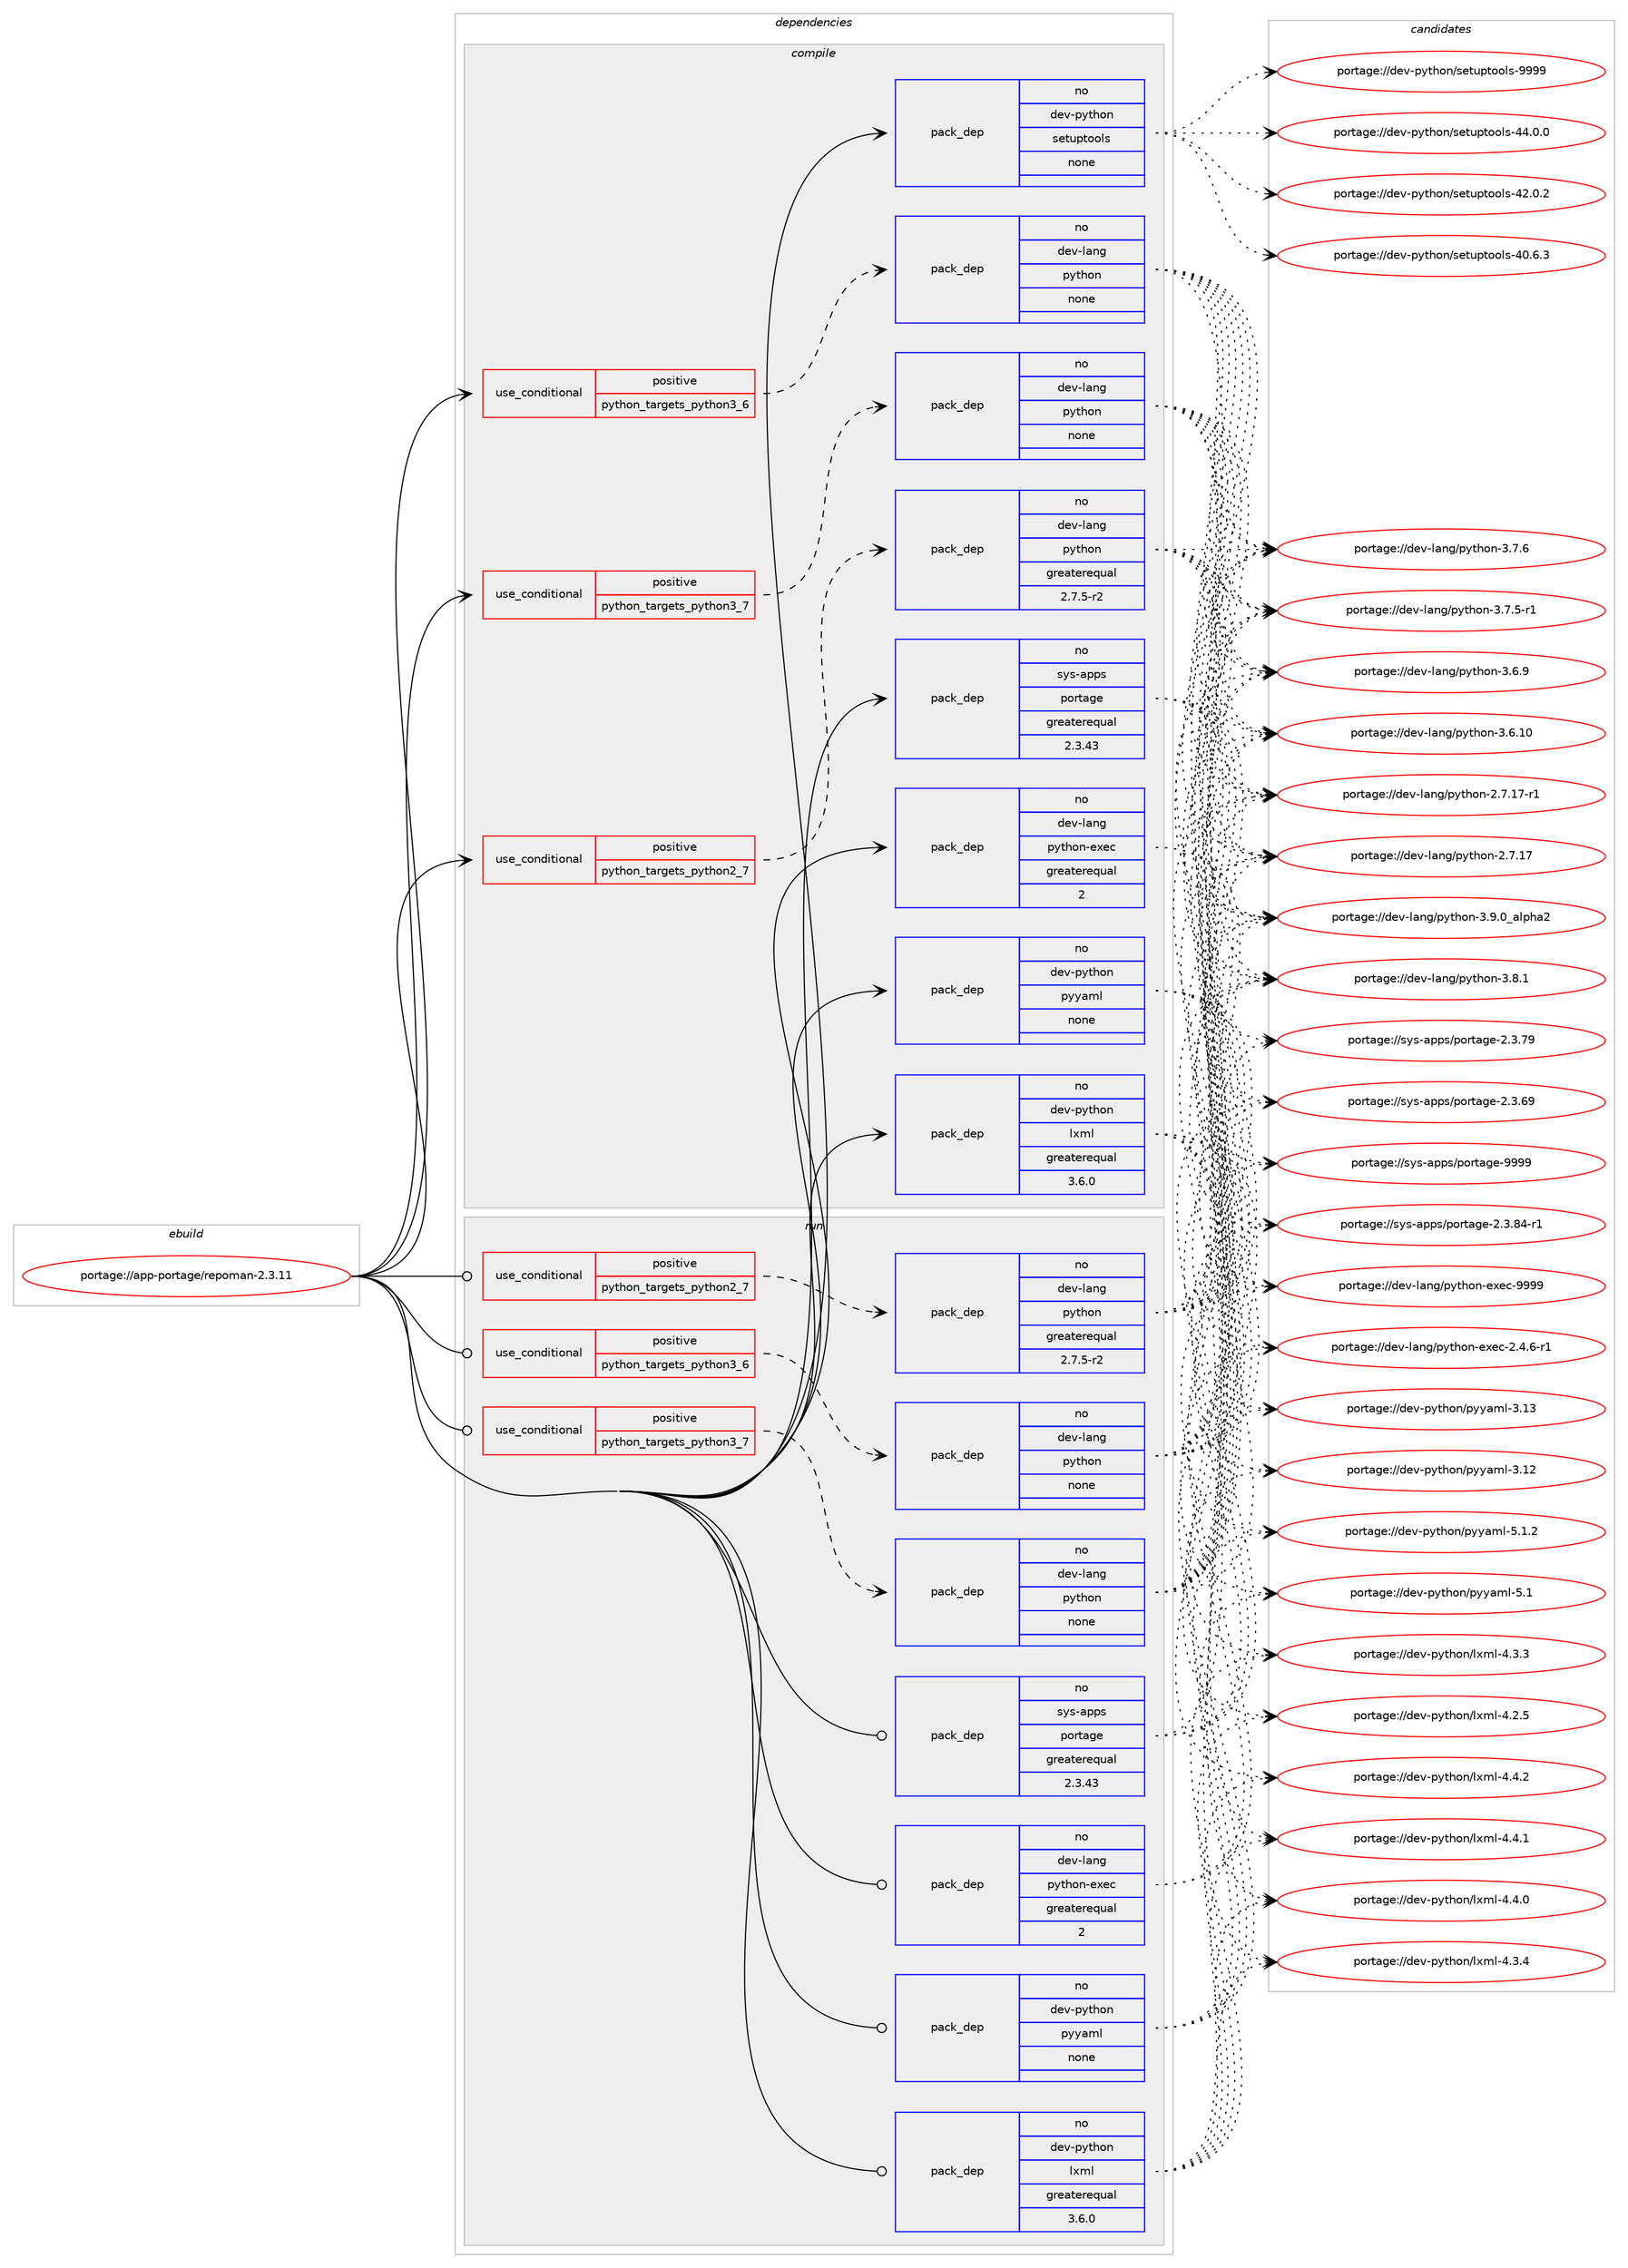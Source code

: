 digraph prolog {

# *************
# Graph options
# *************

newrank=true;
concentrate=true;
compound=true;
graph [rankdir=LR,fontname=Helvetica,fontsize=10,ranksep=1.5];#, ranksep=2.5, nodesep=0.2];
edge  [arrowhead=vee];
node  [fontname=Helvetica,fontsize=10];

# **********
# The ebuild
# **********

subgraph cluster_leftcol {
color=gray;
label=<<i>ebuild</i>>;
id [label="portage://app-portage/repoman-2.3.11", color=red, width=4, href="../app-portage/repoman-2.3.11.svg"];
}

# ****************
# The dependencies
# ****************

subgraph cluster_midcol {
color=gray;
label=<<i>dependencies</i>>;
subgraph cluster_compile {
fillcolor="#eeeeee";
style=filled;
label=<<i>compile</i>>;
subgraph cond140968 {
dependency600911 [label=<<TABLE BORDER="0" CELLBORDER="1" CELLSPACING="0" CELLPADDING="4"><TR><TD ROWSPAN="3" CELLPADDING="10">use_conditional</TD></TR><TR><TD>positive</TD></TR><TR><TD>python_targets_python2_7</TD></TR></TABLE>>, shape=none, color=red];
subgraph pack451925 {
dependency600912 [label=<<TABLE BORDER="0" CELLBORDER="1" CELLSPACING="0" CELLPADDING="4" WIDTH="220"><TR><TD ROWSPAN="6" CELLPADDING="30">pack_dep</TD></TR><TR><TD WIDTH="110">no</TD></TR><TR><TD>dev-lang</TD></TR><TR><TD>python</TD></TR><TR><TD>greaterequal</TD></TR><TR><TD>2.7.5-r2</TD></TR></TABLE>>, shape=none, color=blue];
}
dependency600911:e -> dependency600912:w [weight=20,style="dashed",arrowhead="vee"];
}
id:e -> dependency600911:w [weight=20,style="solid",arrowhead="vee"];
subgraph cond140969 {
dependency600913 [label=<<TABLE BORDER="0" CELLBORDER="1" CELLSPACING="0" CELLPADDING="4"><TR><TD ROWSPAN="3" CELLPADDING="10">use_conditional</TD></TR><TR><TD>positive</TD></TR><TR><TD>python_targets_python3_6</TD></TR></TABLE>>, shape=none, color=red];
subgraph pack451926 {
dependency600914 [label=<<TABLE BORDER="0" CELLBORDER="1" CELLSPACING="0" CELLPADDING="4" WIDTH="220"><TR><TD ROWSPAN="6" CELLPADDING="30">pack_dep</TD></TR><TR><TD WIDTH="110">no</TD></TR><TR><TD>dev-lang</TD></TR><TR><TD>python</TD></TR><TR><TD>none</TD></TR><TR><TD></TD></TR></TABLE>>, shape=none, color=blue];
}
dependency600913:e -> dependency600914:w [weight=20,style="dashed",arrowhead="vee"];
}
id:e -> dependency600913:w [weight=20,style="solid",arrowhead="vee"];
subgraph cond140970 {
dependency600915 [label=<<TABLE BORDER="0" CELLBORDER="1" CELLSPACING="0" CELLPADDING="4"><TR><TD ROWSPAN="3" CELLPADDING="10">use_conditional</TD></TR><TR><TD>positive</TD></TR><TR><TD>python_targets_python3_7</TD></TR></TABLE>>, shape=none, color=red];
subgraph pack451927 {
dependency600916 [label=<<TABLE BORDER="0" CELLBORDER="1" CELLSPACING="0" CELLPADDING="4" WIDTH="220"><TR><TD ROWSPAN="6" CELLPADDING="30">pack_dep</TD></TR><TR><TD WIDTH="110">no</TD></TR><TR><TD>dev-lang</TD></TR><TR><TD>python</TD></TR><TR><TD>none</TD></TR><TR><TD></TD></TR></TABLE>>, shape=none, color=blue];
}
dependency600915:e -> dependency600916:w [weight=20,style="dashed",arrowhead="vee"];
}
id:e -> dependency600915:w [weight=20,style="solid",arrowhead="vee"];
subgraph pack451928 {
dependency600917 [label=<<TABLE BORDER="0" CELLBORDER="1" CELLSPACING="0" CELLPADDING="4" WIDTH="220"><TR><TD ROWSPAN="6" CELLPADDING="30">pack_dep</TD></TR><TR><TD WIDTH="110">no</TD></TR><TR><TD>dev-lang</TD></TR><TR><TD>python-exec</TD></TR><TR><TD>greaterequal</TD></TR><TR><TD>2</TD></TR></TABLE>>, shape=none, color=blue];
}
id:e -> dependency600917:w [weight=20,style="solid",arrowhead="vee"];
subgraph pack451929 {
dependency600918 [label=<<TABLE BORDER="0" CELLBORDER="1" CELLSPACING="0" CELLPADDING="4" WIDTH="220"><TR><TD ROWSPAN="6" CELLPADDING="30">pack_dep</TD></TR><TR><TD WIDTH="110">no</TD></TR><TR><TD>dev-python</TD></TR><TR><TD>lxml</TD></TR><TR><TD>greaterequal</TD></TR><TR><TD>3.6.0</TD></TR></TABLE>>, shape=none, color=blue];
}
id:e -> dependency600918:w [weight=20,style="solid",arrowhead="vee"];
subgraph pack451930 {
dependency600919 [label=<<TABLE BORDER="0" CELLBORDER="1" CELLSPACING="0" CELLPADDING="4" WIDTH="220"><TR><TD ROWSPAN="6" CELLPADDING="30">pack_dep</TD></TR><TR><TD WIDTH="110">no</TD></TR><TR><TD>dev-python</TD></TR><TR><TD>pyyaml</TD></TR><TR><TD>none</TD></TR><TR><TD></TD></TR></TABLE>>, shape=none, color=blue];
}
id:e -> dependency600919:w [weight=20,style="solid",arrowhead="vee"];
subgraph pack451931 {
dependency600920 [label=<<TABLE BORDER="0" CELLBORDER="1" CELLSPACING="0" CELLPADDING="4" WIDTH="220"><TR><TD ROWSPAN="6" CELLPADDING="30">pack_dep</TD></TR><TR><TD WIDTH="110">no</TD></TR><TR><TD>dev-python</TD></TR><TR><TD>setuptools</TD></TR><TR><TD>none</TD></TR><TR><TD></TD></TR></TABLE>>, shape=none, color=blue];
}
id:e -> dependency600920:w [weight=20,style="solid",arrowhead="vee"];
subgraph pack451932 {
dependency600921 [label=<<TABLE BORDER="0" CELLBORDER="1" CELLSPACING="0" CELLPADDING="4" WIDTH="220"><TR><TD ROWSPAN="6" CELLPADDING="30">pack_dep</TD></TR><TR><TD WIDTH="110">no</TD></TR><TR><TD>sys-apps</TD></TR><TR><TD>portage</TD></TR><TR><TD>greaterequal</TD></TR><TR><TD>2.3.43</TD></TR></TABLE>>, shape=none, color=blue];
}
id:e -> dependency600921:w [weight=20,style="solid",arrowhead="vee"];
}
subgraph cluster_compileandrun {
fillcolor="#eeeeee";
style=filled;
label=<<i>compile and run</i>>;
}
subgraph cluster_run {
fillcolor="#eeeeee";
style=filled;
label=<<i>run</i>>;
subgraph cond140971 {
dependency600922 [label=<<TABLE BORDER="0" CELLBORDER="1" CELLSPACING="0" CELLPADDING="4"><TR><TD ROWSPAN="3" CELLPADDING="10">use_conditional</TD></TR><TR><TD>positive</TD></TR><TR><TD>python_targets_python2_7</TD></TR></TABLE>>, shape=none, color=red];
subgraph pack451933 {
dependency600923 [label=<<TABLE BORDER="0" CELLBORDER="1" CELLSPACING="0" CELLPADDING="4" WIDTH="220"><TR><TD ROWSPAN="6" CELLPADDING="30">pack_dep</TD></TR><TR><TD WIDTH="110">no</TD></TR><TR><TD>dev-lang</TD></TR><TR><TD>python</TD></TR><TR><TD>greaterequal</TD></TR><TR><TD>2.7.5-r2</TD></TR></TABLE>>, shape=none, color=blue];
}
dependency600922:e -> dependency600923:w [weight=20,style="dashed",arrowhead="vee"];
}
id:e -> dependency600922:w [weight=20,style="solid",arrowhead="odot"];
subgraph cond140972 {
dependency600924 [label=<<TABLE BORDER="0" CELLBORDER="1" CELLSPACING="0" CELLPADDING="4"><TR><TD ROWSPAN="3" CELLPADDING="10">use_conditional</TD></TR><TR><TD>positive</TD></TR><TR><TD>python_targets_python3_6</TD></TR></TABLE>>, shape=none, color=red];
subgraph pack451934 {
dependency600925 [label=<<TABLE BORDER="0" CELLBORDER="1" CELLSPACING="0" CELLPADDING="4" WIDTH="220"><TR><TD ROWSPAN="6" CELLPADDING="30">pack_dep</TD></TR><TR><TD WIDTH="110">no</TD></TR><TR><TD>dev-lang</TD></TR><TR><TD>python</TD></TR><TR><TD>none</TD></TR><TR><TD></TD></TR></TABLE>>, shape=none, color=blue];
}
dependency600924:e -> dependency600925:w [weight=20,style="dashed",arrowhead="vee"];
}
id:e -> dependency600924:w [weight=20,style="solid",arrowhead="odot"];
subgraph cond140973 {
dependency600926 [label=<<TABLE BORDER="0" CELLBORDER="1" CELLSPACING="0" CELLPADDING="4"><TR><TD ROWSPAN="3" CELLPADDING="10">use_conditional</TD></TR><TR><TD>positive</TD></TR><TR><TD>python_targets_python3_7</TD></TR></TABLE>>, shape=none, color=red];
subgraph pack451935 {
dependency600927 [label=<<TABLE BORDER="0" CELLBORDER="1" CELLSPACING="0" CELLPADDING="4" WIDTH="220"><TR><TD ROWSPAN="6" CELLPADDING="30">pack_dep</TD></TR><TR><TD WIDTH="110">no</TD></TR><TR><TD>dev-lang</TD></TR><TR><TD>python</TD></TR><TR><TD>none</TD></TR><TR><TD></TD></TR></TABLE>>, shape=none, color=blue];
}
dependency600926:e -> dependency600927:w [weight=20,style="dashed",arrowhead="vee"];
}
id:e -> dependency600926:w [weight=20,style="solid",arrowhead="odot"];
subgraph pack451936 {
dependency600928 [label=<<TABLE BORDER="0" CELLBORDER="1" CELLSPACING="0" CELLPADDING="4" WIDTH="220"><TR><TD ROWSPAN="6" CELLPADDING="30">pack_dep</TD></TR><TR><TD WIDTH="110">no</TD></TR><TR><TD>dev-lang</TD></TR><TR><TD>python-exec</TD></TR><TR><TD>greaterequal</TD></TR><TR><TD>2</TD></TR></TABLE>>, shape=none, color=blue];
}
id:e -> dependency600928:w [weight=20,style="solid",arrowhead="odot"];
subgraph pack451937 {
dependency600929 [label=<<TABLE BORDER="0" CELLBORDER="1" CELLSPACING="0" CELLPADDING="4" WIDTH="220"><TR><TD ROWSPAN="6" CELLPADDING="30">pack_dep</TD></TR><TR><TD WIDTH="110">no</TD></TR><TR><TD>dev-python</TD></TR><TR><TD>lxml</TD></TR><TR><TD>greaterequal</TD></TR><TR><TD>3.6.0</TD></TR></TABLE>>, shape=none, color=blue];
}
id:e -> dependency600929:w [weight=20,style="solid",arrowhead="odot"];
subgraph pack451938 {
dependency600930 [label=<<TABLE BORDER="0" CELLBORDER="1" CELLSPACING="0" CELLPADDING="4" WIDTH="220"><TR><TD ROWSPAN="6" CELLPADDING="30">pack_dep</TD></TR><TR><TD WIDTH="110">no</TD></TR><TR><TD>dev-python</TD></TR><TR><TD>pyyaml</TD></TR><TR><TD>none</TD></TR><TR><TD></TD></TR></TABLE>>, shape=none, color=blue];
}
id:e -> dependency600930:w [weight=20,style="solid",arrowhead="odot"];
subgraph pack451939 {
dependency600931 [label=<<TABLE BORDER="0" CELLBORDER="1" CELLSPACING="0" CELLPADDING="4" WIDTH="220"><TR><TD ROWSPAN="6" CELLPADDING="30">pack_dep</TD></TR><TR><TD WIDTH="110">no</TD></TR><TR><TD>sys-apps</TD></TR><TR><TD>portage</TD></TR><TR><TD>greaterequal</TD></TR><TR><TD>2.3.43</TD></TR></TABLE>>, shape=none, color=blue];
}
id:e -> dependency600931:w [weight=20,style="solid",arrowhead="odot"];
}
}

# **************
# The candidates
# **************

subgraph cluster_choices {
rank=same;
color=gray;
label=<<i>candidates</i>>;

subgraph choice451925 {
color=black;
nodesep=1;
choice10010111845108971101034711212111610411111045514657464895971081121049750 [label="portage://dev-lang/python-3.9.0_alpha2", color=red, width=4,href="../dev-lang/python-3.9.0_alpha2.svg"];
choice100101118451089711010347112121116104111110455146564649 [label="portage://dev-lang/python-3.8.1", color=red, width=4,href="../dev-lang/python-3.8.1.svg"];
choice100101118451089711010347112121116104111110455146554654 [label="portage://dev-lang/python-3.7.6", color=red, width=4,href="../dev-lang/python-3.7.6.svg"];
choice1001011184510897110103471121211161041111104551465546534511449 [label="portage://dev-lang/python-3.7.5-r1", color=red, width=4,href="../dev-lang/python-3.7.5-r1.svg"];
choice100101118451089711010347112121116104111110455146544657 [label="portage://dev-lang/python-3.6.9", color=red, width=4,href="../dev-lang/python-3.6.9.svg"];
choice10010111845108971101034711212111610411111045514654464948 [label="portage://dev-lang/python-3.6.10", color=red, width=4,href="../dev-lang/python-3.6.10.svg"];
choice100101118451089711010347112121116104111110455046554649554511449 [label="portage://dev-lang/python-2.7.17-r1", color=red, width=4,href="../dev-lang/python-2.7.17-r1.svg"];
choice10010111845108971101034711212111610411111045504655464955 [label="portage://dev-lang/python-2.7.17", color=red, width=4,href="../dev-lang/python-2.7.17.svg"];
dependency600912:e -> choice10010111845108971101034711212111610411111045514657464895971081121049750:w [style=dotted,weight="100"];
dependency600912:e -> choice100101118451089711010347112121116104111110455146564649:w [style=dotted,weight="100"];
dependency600912:e -> choice100101118451089711010347112121116104111110455146554654:w [style=dotted,weight="100"];
dependency600912:e -> choice1001011184510897110103471121211161041111104551465546534511449:w [style=dotted,weight="100"];
dependency600912:e -> choice100101118451089711010347112121116104111110455146544657:w [style=dotted,weight="100"];
dependency600912:e -> choice10010111845108971101034711212111610411111045514654464948:w [style=dotted,weight="100"];
dependency600912:e -> choice100101118451089711010347112121116104111110455046554649554511449:w [style=dotted,weight="100"];
dependency600912:e -> choice10010111845108971101034711212111610411111045504655464955:w [style=dotted,weight="100"];
}
subgraph choice451926 {
color=black;
nodesep=1;
choice10010111845108971101034711212111610411111045514657464895971081121049750 [label="portage://dev-lang/python-3.9.0_alpha2", color=red, width=4,href="../dev-lang/python-3.9.0_alpha2.svg"];
choice100101118451089711010347112121116104111110455146564649 [label="portage://dev-lang/python-3.8.1", color=red, width=4,href="../dev-lang/python-3.8.1.svg"];
choice100101118451089711010347112121116104111110455146554654 [label="portage://dev-lang/python-3.7.6", color=red, width=4,href="../dev-lang/python-3.7.6.svg"];
choice1001011184510897110103471121211161041111104551465546534511449 [label="portage://dev-lang/python-3.7.5-r1", color=red, width=4,href="../dev-lang/python-3.7.5-r1.svg"];
choice100101118451089711010347112121116104111110455146544657 [label="portage://dev-lang/python-3.6.9", color=red, width=4,href="../dev-lang/python-3.6.9.svg"];
choice10010111845108971101034711212111610411111045514654464948 [label="portage://dev-lang/python-3.6.10", color=red, width=4,href="../dev-lang/python-3.6.10.svg"];
choice100101118451089711010347112121116104111110455046554649554511449 [label="portage://dev-lang/python-2.7.17-r1", color=red, width=4,href="../dev-lang/python-2.7.17-r1.svg"];
choice10010111845108971101034711212111610411111045504655464955 [label="portage://dev-lang/python-2.7.17", color=red, width=4,href="../dev-lang/python-2.7.17.svg"];
dependency600914:e -> choice10010111845108971101034711212111610411111045514657464895971081121049750:w [style=dotted,weight="100"];
dependency600914:e -> choice100101118451089711010347112121116104111110455146564649:w [style=dotted,weight="100"];
dependency600914:e -> choice100101118451089711010347112121116104111110455146554654:w [style=dotted,weight="100"];
dependency600914:e -> choice1001011184510897110103471121211161041111104551465546534511449:w [style=dotted,weight="100"];
dependency600914:e -> choice100101118451089711010347112121116104111110455146544657:w [style=dotted,weight="100"];
dependency600914:e -> choice10010111845108971101034711212111610411111045514654464948:w [style=dotted,weight="100"];
dependency600914:e -> choice100101118451089711010347112121116104111110455046554649554511449:w [style=dotted,weight="100"];
dependency600914:e -> choice10010111845108971101034711212111610411111045504655464955:w [style=dotted,weight="100"];
}
subgraph choice451927 {
color=black;
nodesep=1;
choice10010111845108971101034711212111610411111045514657464895971081121049750 [label="portage://dev-lang/python-3.9.0_alpha2", color=red, width=4,href="../dev-lang/python-3.9.0_alpha2.svg"];
choice100101118451089711010347112121116104111110455146564649 [label="portage://dev-lang/python-3.8.1", color=red, width=4,href="../dev-lang/python-3.8.1.svg"];
choice100101118451089711010347112121116104111110455146554654 [label="portage://dev-lang/python-3.7.6", color=red, width=4,href="../dev-lang/python-3.7.6.svg"];
choice1001011184510897110103471121211161041111104551465546534511449 [label="portage://dev-lang/python-3.7.5-r1", color=red, width=4,href="../dev-lang/python-3.7.5-r1.svg"];
choice100101118451089711010347112121116104111110455146544657 [label="portage://dev-lang/python-3.6.9", color=red, width=4,href="../dev-lang/python-3.6.9.svg"];
choice10010111845108971101034711212111610411111045514654464948 [label="portage://dev-lang/python-3.6.10", color=red, width=4,href="../dev-lang/python-3.6.10.svg"];
choice100101118451089711010347112121116104111110455046554649554511449 [label="portage://dev-lang/python-2.7.17-r1", color=red, width=4,href="../dev-lang/python-2.7.17-r1.svg"];
choice10010111845108971101034711212111610411111045504655464955 [label="portage://dev-lang/python-2.7.17", color=red, width=4,href="../dev-lang/python-2.7.17.svg"];
dependency600916:e -> choice10010111845108971101034711212111610411111045514657464895971081121049750:w [style=dotted,weight="100"];
dependency600916:e -> choice100101118451089711010347112121116104111110455146564649:w [style=dotted,weight="100"];
dependency600916:e -> choice100101118451089711010347112121116104111110455146554654:w [style=dotted,weight="100"];
dependency600916:e -> choice1001011184510897110103471121211161041111104551465546534511449:w [style=dotted,weight="100"];
dependency600916:e -> choice100101118451089711010347112121116104111110455146544657:w [style=dotted,weight="100"];
dependency600916:e -> choice10010111845108971101034711212111610411111045514654464948:w [style=dotted,weight="100"];
dependency600916:e -> choice100101118451089711010347112121116104111110455046554649554511449:w [style=dotted,weight="100"];
dependency600916:e -> choice10010111845108971101034711212111610411111045504655464955:w [style=dotted,weight="100"];
}
subgraph choice451928 {
color=black;
nodesep=1;
choice10010111845108971101034711212111610411111045101120101994557575757 [label="portage://dev-lang/python-exec-9999", color=red, width=4,href="../dev-lang/python-exec-9999.svg"];
choice10010111845108971101034711212111610411111045101120101994550465246544511449 [label="portage://dev-lang/python-exec-2.4.6-r1", color=red, width=4,href="../dev-lang/python-exec-2.4.6-r1.svg"];
dependency600917:e -> choice10010111845108971101034711212111610411111045101120101994557575757:w [style=dotted,weight="100"];
dependency600917:e -> choice10010111845108971101034711212111610411111045101120101994550465246544511449:w [style=dotted,weight="100"];
}
subgraph choice451929 {
color=black;
nodesep=1;
choice1001011184511212111610411111047108120109108455246524650 [label="portage://dev-python/lxml-4.4.2", color=red, width=4,href="../dev-python/lxml-4.4.2.svg"];
choice1001011184511212111610411111047108120109108455246524649 [label="portage://dev-python/lxml-4.4.1", color=red, width=4,href="../dev-python/lxml-4.4.1.svg"];
choice1001011184511212111610411111047108120109108455246524648 [label="portage://dev-python/lxml-4.4.0", color=red, width=4,href="../dev-python/lxml-4.4.0.svg"];
choice1001011184511212111610411111047108120109108455246514652 [label="portage://dev-python/lxml-4.3.4", color=red, width=4,href="../dev-python/lxml-4.3.4.svg"];
choice1001011184511212111610411111047108120109108455246514651 [label="portage://dev-python/lxml-4.3.3", color=red, width=4,href="../dev-python/lxml-4.3.3.svg"];
choice1001011184511212111610411111047108120109108455246504653 [label="portage://dev-python/lxml-4.2.5", color=red, width=4,href="../dev-python/lxml-4.2.5.svg"];
dependency600918:e -> choice1001011184511212111610411111047108120109108455246524650:w [style=dotted,weight="100"];
dependency600918:e -> choice1001011184511212111610411111047108120109108455246524649:w [style=dotted,weight="100"];
dependency600918:e -> choice1001011184511212111610411111047108120109108455246524648:w [style=dotted,weight="100"];
dependency600918:e -> choice1001011184511212111610411111047108120109108455246514652:w [style=dotted,weight="100"];
dependency600918:e -> choice1001011184511212111610411111047108120109108455246514651:w [style=dotted,weight="100"];
dependency600918:e -> choice1001011184511212111610411111047108120109108455246504653:w [style=dotted,weight="100"];
}
subgraph choice451930 {
color=black;
nodesep=1;
choice100101118451121211161041111104711212112197109108455346494650 [label="portage://dev-python/pyyaml-5.1.2", color=red, width=4,href="../dev-python/pyyaml-5.1.2.svg"];
choice10010111845112121116104111110471121211219710910845534649 [label="portage://dev-python/pyyaml-5.1", color=red, width=4,href="../dev-python/pyyaml-5.1.svg"];
choice1001011184511212111610411111047112121121971091084551464951 [label="portage://dev-python/pyyaml-3.13", color=red, width=4,href="../dev-python/pyyaml-3.13.svg"];
choice1001011184511212111610411111047112121121971091084551464950 [label="portage://dev-python/pyyaml-3.12", color=red, width=4,href="../dev-python/pyyaml-3.12.svg"];
dependency600919:e -> choice100101118451121211161041111104711212112197109108455346494650:w [style=dotted,weight="100"];
dependency600919:e -> choice10010111845112121116104111110471121211219710910845534649:w [style=dotted,weight="100"];
dependency600919:e -> choice1001011184511212111610411111047112121121971091084551464951:w [style=dotted,weight="100"];
dependency600919:e -> choice1001011184511212111610411111047112121121971091084551464950:w [style=dotted,weight="100"];
}
subgraph choice451931 {
color=black;
nodesep=1;
choice10010111845112121116104111110471151011161171121161111111081154557575757 [label="portage://dev-python/setuptools-9999", color=red, width=4,href="../dev-python/setuptools-9999.svg"];
choice100101118451121211161041111104711510111611711211611111110811545525246484648 [label="portage://dev-python/setuptools-44.0.0", color=red, width=4,href="../dev-python/setuptools-44.0.0.svg"];
choice100101118451121211161041111104711510111611711211611111110811545525046484650 [label="portage://dev-python/setuptools-42.0.2", color=red, width=4,href="../dev-python/setuptools-42.0.2.svg"];
choice100101118451121211161041111104711510111611711211611111110811545524846544651 [label="portage://dev-python/setuptools-40.6.3", color=red, width=4,href="../dev-python/setuptools-40.6.3.svg"];
dependency600920:e -> choice10010111845112121116104111110471151011161171121161111111081154557575757:w [style=dotted,weight="100"];
dependency600920:e -> choice100101118451121211161041111104711510111611711211611111110811545525246484648:w [style=dotted,weight="100"];
dependency600920:e -> choice100101118451121211161041111104711510111611711211611111110811545525046484650:w [style=dotted,weight="100"];
dependency600920:e -> choice100101118451121211161041111104711510111611711211611111110811545524846544651:w [style=dotted,weight="100"];
}
subgraph choice451932 {
color=black;
nodesep=1;
choice115121115459711211211547112111114116971031014557575757 [label="portage://sys-apps/portage-9999", color=red, width=4,href="../sys-apps/portage-9999.svg"];
choice11512111545971121121154711211111411697103101455046514656524511449 [label="portage://sys-apps/portage-2.3.84-r1", color=red, width=4,href="../sys-apps/portage-2.3.84-r1.svg"];
choice1151211154597112112115471121111141169710310145504651465557 [label="portage://sys-apps/portage-2.3.79", color=red, width=4,href="../sys-apps/portage-2.3.79.svg"];
choice1151211154597112112115471121111141169710310145504651465457 [label="portage://sys-apps/portage-2.3.69", color=red, width=4,href="../sys-apps/portage-2.3.69.svg"];
dependency600921:e -> choice115121115459711211211547112111114116971031014557575757:w [style=dotted,weight="100"];
dependency600921:e -> choice11512111545971121121154711211111411697103101455046514656524511449:w [style=dotted,weight="100"];
dependency600921:e -> choice1151211154597112112115471121111141169710310145504651465557:w [style=dotted,weight="100"];
dependency600921:e -> choice1151211154597112112115471121111141169710310145504651465457:w [style=dotted,weight="100"];
}
subgraph choice451933 {
color=black;
nodesep=1;
choice10010111845108971101034711212111610411111045514657464895971081121049750 [label="portage://dev-lang/python-3.9.0_alpha2", color=red, width=4,href="../dev-lang/python-3.9.0_alpha2.svg"];
choice100101118451089711010347112121116104111110455146564649 [label="portage://dev-lang/python-3.8.1", color=red, width=4,href="../dev-lang/python-3.8.1.svg"];
choice100101118451089711010347112121116104111110455146554654 [label="portage://dev-lang/python-3.7.6", color=red, width=4,href="../dev-lang/python-3.7.6.svg"];
choice1001011184510897110103471121211161041111104551465546534511449 [label="portage://dev-lang/python-3.7.5-r1", color=red, width=4,href="../dev-lang/python-3.7.5-r1.svg"];
choice100101118451089711010347112121116104111110455146544657 [label="portage://dev-lang/python-3.6.9", color=red, width=4,href="../dev-lang/python-3.6.9.svg"];
choice10010111845108971101034711212111610411111045514654464948 [label="portage://dev-lang/python-3.6.10", color=red, width=4,href="../dev-lang/python-3.6.10.svg"];
choice100101118451089711010347112121116104111110455046554649554511449 [label="portage://dev-lang/python-2.7.17-r1", color=red, width=4,href="../dev-lang/python-2.7.17-r1.svg"];
choice10010111845108971101034711212111610411111045504655464955 [label="portage://dev-lang/python-2.7.17", color=red, width=4,href="../dev-lang/python-2.7.17.svg"];
dependency600923:e -> choice10010111845108971101034711212111610411111045514657464895971081121049750:w [style=dotted,weight="100"];
dependency600923:e -> choice100101118451089711010347112121116104111110455146564649:w [style=dotted,weight="100"];
dependency600923:e -> choice100101118451089711010347112121116104111110455146554654:w [style=dotted,weight="100"];
dependency600923:e -> choice1001011184510897110103471121211161041111104551465546534511449:w [style=dotted,weight="100"];
dependency600923:e -> choice100101118451089711010347112121116104111110455146544657:w [style=dotted,weight="100"];
dependency600923:e -> choice10010111845108971101034711212111610411111045514654464948:w [style=dotted,weight="100"];
dependency600923:e -> choice100101118451089711010347112121116104111110455046554649554511449:w [style=dotted,weight="100"];
dependency600923:e -> choice10010111845108971101034711212111610411111045504655464955:w [style=dotted,weight="100"];
}
subgraph choice451934 {
color=black;
nodesep=1;
choice10010111845108971101034711212111610411111045514657464895971081121049750 [label="portage://dev-lang/python-3.9.0_alpha2", color=red, width=4,href="../dev-lang/python-3.9.0_alpha2.svg"];
choice100101118451089711010347112121116104111110455146564649 [label="portage://dev-lang/python-3.8.1", color=red, width=4,href="../dev-lang/python-3.8.1.svg"];
choice100101118451089711010347112121116104111110455146554654 [label="portage://dev-lang/python-3.7.6", color=red, width=4,href="../dev-lang/python-3.7.6.svg"];
choice1001011184510897110103471121211161041111104551465546534511449 [label="portage://dev-lang/python-3.7.5-r1", color=red, width=4,href="../dev-lang/python-3.7.5-r1.svg"];
choice100101118451089711010347112121116104111110455146544657 [label="portage://dev-lang/python-3.6.9", color=red, width=4,href="../dev-lang/python-3.6.9.svg"];
choice10010111845108971101034711212111610411111045514654464948 [label="portage://dev-lang/python-3.6.10", color=red, width=4,href="../dev-lang/python-3.6.10.svg"];
choice100101118451089711010347112121116104111110455046554649554511449 [label="portage://dev-lang/python-2.7.17-r1", color=red, width=4,href="../dev-lang/python-2.7.17-r1.svg"];
choice10010111845108971101034711212111610411111045504655464955 [label="portage://dev-lang/python-2.7.17", color=red, width=4,href="../dev-lang/python-2.7.17.svg"];
dependency600925:e -> choice10010111845108971101034711212111610411111045514657464895971081121049750:w [style=dotted,weight="100"];
dependency600925:e -> choice100101118451089711010347112121116104111110455146564649:w [style=dotted,weight="100"];
dependency600925:e -> choice100101118451089711010347112121116104111110455146554654:w [style=dotted,weight="100"];
dependency600925:e -> choice1001011184510897110103471121211161041111104551465546534511449:w [style=dotted,weight="100"];
dependency600925:e -> choice100101118451089711010347112121116104111110455146544657:w [style=dotted,weight="100"];
dependency600925:e -> choice10010111845108971101034711212111610411111045514654464948:w [style=dotted,weight="100"];
dependency600925:e -> choice100101118451089711010347112121116104111110455046554649554511449:w [style=dotted,weight="100"];
dependency600925:e -> choice10010111845108971101034711212111610411111045504655464955:w [style=dotted,weight="100"];
}
subgraph choice451935 {
color=black;
nodesep=1;
choice10010111845108971101034711212111610411111045514657464895971081121049750 [label="portage://dev-lang/python-3.9.0_alpha2", color=red, width=4,href="../dev-lang/python-3.9.0_alpha2.svg"];
choice100101118451089711010347112121116104111110455146564649 [label="portage://dev-lang/python-3.8.1", color=red, width=4,href="../dev-lang/python-3.8.1.svg"];
choice100101118451089711010347112121116104111110455146554654 [label="portage://dev-lang/python-3.7.6", color=red, width=4,href="../dev-lang/python-3.7.6.svg"];
choice1001011184510897110103471121211161041111104551465546534511449 [label="portage://dev-lang/python-3.7.5-r1", color=red, width=4,href="../dev-lang/python-3.7.5-r1.svg"];
choice100101118451089711010347112121116104111110455146544657 [label="portage://dev-lang/python-3.6.9", color=red, width=4,href="../dev-lang/python-3.6.9.svg"];
choice10010111845108971101034711212111610411111045514654464948 [label="portage://dev-lang/python-3.6.10", color=red, width=4,href="../dev-lang/python-3.6.10.svg"];
choice100101118451089711010347112121116104111110455046554649554511449 [label="portage://dev-lang/python-2.7.17-r1", color=red, width=4,href="../dev-lang/python-2.7.17-r1.svg"];
choice10010111845108971101034711212111610411111045504655464955 [label="portage://dev-lang/python-2.7.17", color=red, width=4,href="../dev-lang/python-2.7.17.svg"];
dependency600927:e -> choice10010111845108971101034711212111610411111045514657464895971081121049750:w [style=dotted,weight="100"];
dependency600927:e -> choice100101118451089711010347112121116104111110455146564649:w [style=dotted,weight="100"];
dependency600927:e -> choice100101118451089711010347112121116104111110455146554654:w [style=dotted,weight="100"];
dependency600927:e -> choice1001011184510897110103471121211161041111104551465546534511449:w [style=dotted,weight="100"];
dependency600927:e -> choice100101118451089711010347112121116104111110455146544657:w [style=dotted,weight="100"];
dependency600927:e -> choice10010111845108971101034711212111610411111045514654464948:w [style=dotted,weight="100"];
dependency600927:e -> choice100101118451089711010347112121116104111110455046554649554511449:w [style=dotted,weight="100"];
dependency600927:e -> choice10010111845108971101034711212111610411111045504655464955:w [style=dotted,weight="100"];
}
subgraph choice451936 {
color=black;
nodesep=1;
choice10010111845108971101034711212111610411111045101120101994557575757 [label="portage://dev-lang/python-exec-9999", color=red, width=4,href="../dev-lang/python-exec-9999.svg"];
choice10010111845108971101034711212111610411111045101120101994550465246544511449 [label="portage://dev-lang/python-exec-2.4.6-r1", color=red, width=4,href="../dev-lang/python-exec-2.4.6-r1.svg"];
dependency600928:e -> choice10010111845108971101034711212111610411111045101120101994557575757:w [style=dotted,weight="100"];
dependency600928:e -> choice10010111845108971101034711212111610411111045101120101994550465246544511449:w [style=dotted,weight="100"];
}
subgraph choice451937 {
color=black;
nodesep=1;
choice1001011184511212111610411111047108120109108455246524650 [label="portage://dev-python/lxml-4.4.2", color=red, width=4,href="../dev-python/lxml-4.4.2.svg"];
choice1001011184511212111610411111047108120109108455246524649 [label="portage://dev-python/lxml-4.4.1", color=red, width=4,href="../dev-python/lxml-4.4.1.svg"];
choice1001011184511212111610411111047108120109108455246524648 [label="portage://dev-python/lxml-4.4.0", color=red, width=4,href="../dev-python/lxml-4.4.0.svg"];
choice1001011184511212111610411111047108120109108455246514652 [label="portage://dev-python/lxml-4.3.4", color=red, width=4,href="../dev-python/lxml-4.3.4.svg"];
choice1001011184511212111610411111047108120109108455246514651 [label="portage://dev-python/lxml-4.3.3", color=red, width=4,href="../dev-python/lxml-4.3.3.svg"];
choice1001011184511212111610411111047108120109108455246504653 [label="portage://dev-python/lxml-4.2.5", color=red, width=4,href="../dev-python/lxml-4.2.5.svg"];
dependency600929:e -> choice1001011184511212111610411111047108120109108455246524650:w [style=dotted,weight="100"];
dependency600929:e -> choice1001011184511212111610411111047108120109108455246524649:w [style=dotted,weight="100"];
dependency600929:e -> choice1001011184511212111610411111047108120109108455246524648:w [style=dotted,weight="100"];
dependency600929:e -> choice1001011184511212111610411111047108120109108455246514652:w [style=dotted,weight="100"];
dependency600929:e -> choice1001011184511212111610411111047108120109108455246514651:w [style=dotted,weight="100"];
dependency600929:e -> choice1001011184511212111610411111047108120109108455246504653:w [style=dotted,weight="100"];
}
subgraph choice451938 {
color=black;
nodesep=1;
choice100101118451121211161041111104711212112197109108455346494650 [label="portage://dev-python/pyyaml-5.1.2", color=red, width=4,href="../dev-python/pyyaml-5.1.2.svg"];
choice10010111845112121116104111110471121211219710910845534649 [label="portage://dev-python/pyyaml-5.1", color=red, width=4,href="../dev-python/pyyaml-5.1.svg"];
choice1001011184511212111610411111047112121121971091084551464951 [label="portage://dev-python/pyyaml-3.13", color=red, width=4,href="../dev-python/pyyaml-3.13.svg"];
choice1001011184511212111610411111047112121121971091084551464950 [label="portage://dev-python/pyyaml-3.12", color=red, width=4,href="../dev-python/pyyaml-3.12.svg"];
dependency600930:e -> choice100101118451121211161041111104711212112197109108455346494650:w [style=dotted,weight="100"];
dependency600930:e -> choice10010111845112121116104111110471121211219710910845534649:w [style=dotted,weight="100"];
dependency600930:e -> choice1001011184511212111610411111047112121121971091084551464951:w [style=dotted,weight="100"];
dependency600930:e -> choice1001011184511212111610411111047112121121971091084551464950:w [style=dotted,weight="100"];
}
subgraph choice451939 {
color=black;
nodesep=1;
choice115121115459711211211547112111114116971031014557575757 [label="portage://sys-apps/portage-9999", color=red, width=4,href="../sys-apps/portage-9999.svg"];
choice11512111545971121121154711211111411697103101455046514656524511449 [label="portage://sys-apps/portage-2.3.84-r1", color=red, width=4,href="../sys-apps/portage-2.3.84-r1.svg"];
choice1151211154597112112115471121111141169710310145504651465557 [label="portage://sys-apps/portage-2.3.79", color=red, width=4,href="../sys-apps/portage-2.3.79.svg"];
choice1151211154597112112115471121111141169710310145504651465457 [label="portage://sys-apps/portage-2.3.69", color=red, width=4,href="../sys-apps/portage-2.3.69.svg"];
dependency600931:e -> choice115121115459711211211547112111114116971031014557575757:w [style=dotted,weight="100"];
dependency600931:e -> choice11512111545971121121154711211111411697103101455046514656524511449:w [style=dotted,weight="100"];
dependency600931:e -> choice1151211154597112112115471121111141169710310145504651465557:w [style=dotted,weight="100"];
dependency600931:e -> choice1151211154597112112115471121111141169710310145504651465457:w [style=dotted,weight="100"];
}
}

}
